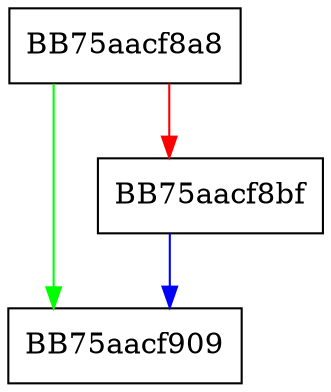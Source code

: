 digraph lzwstream {
  node [shape="box"];
  graph [splines=ortho];
  BB75aacf8a8 -> BB75aacf909 [color="green"];
  BB75aacf8a8 -> BB75aacf8bf [color="red"];
  BB75aacf8bf -> BB75aacf909 [color="blue"];
}